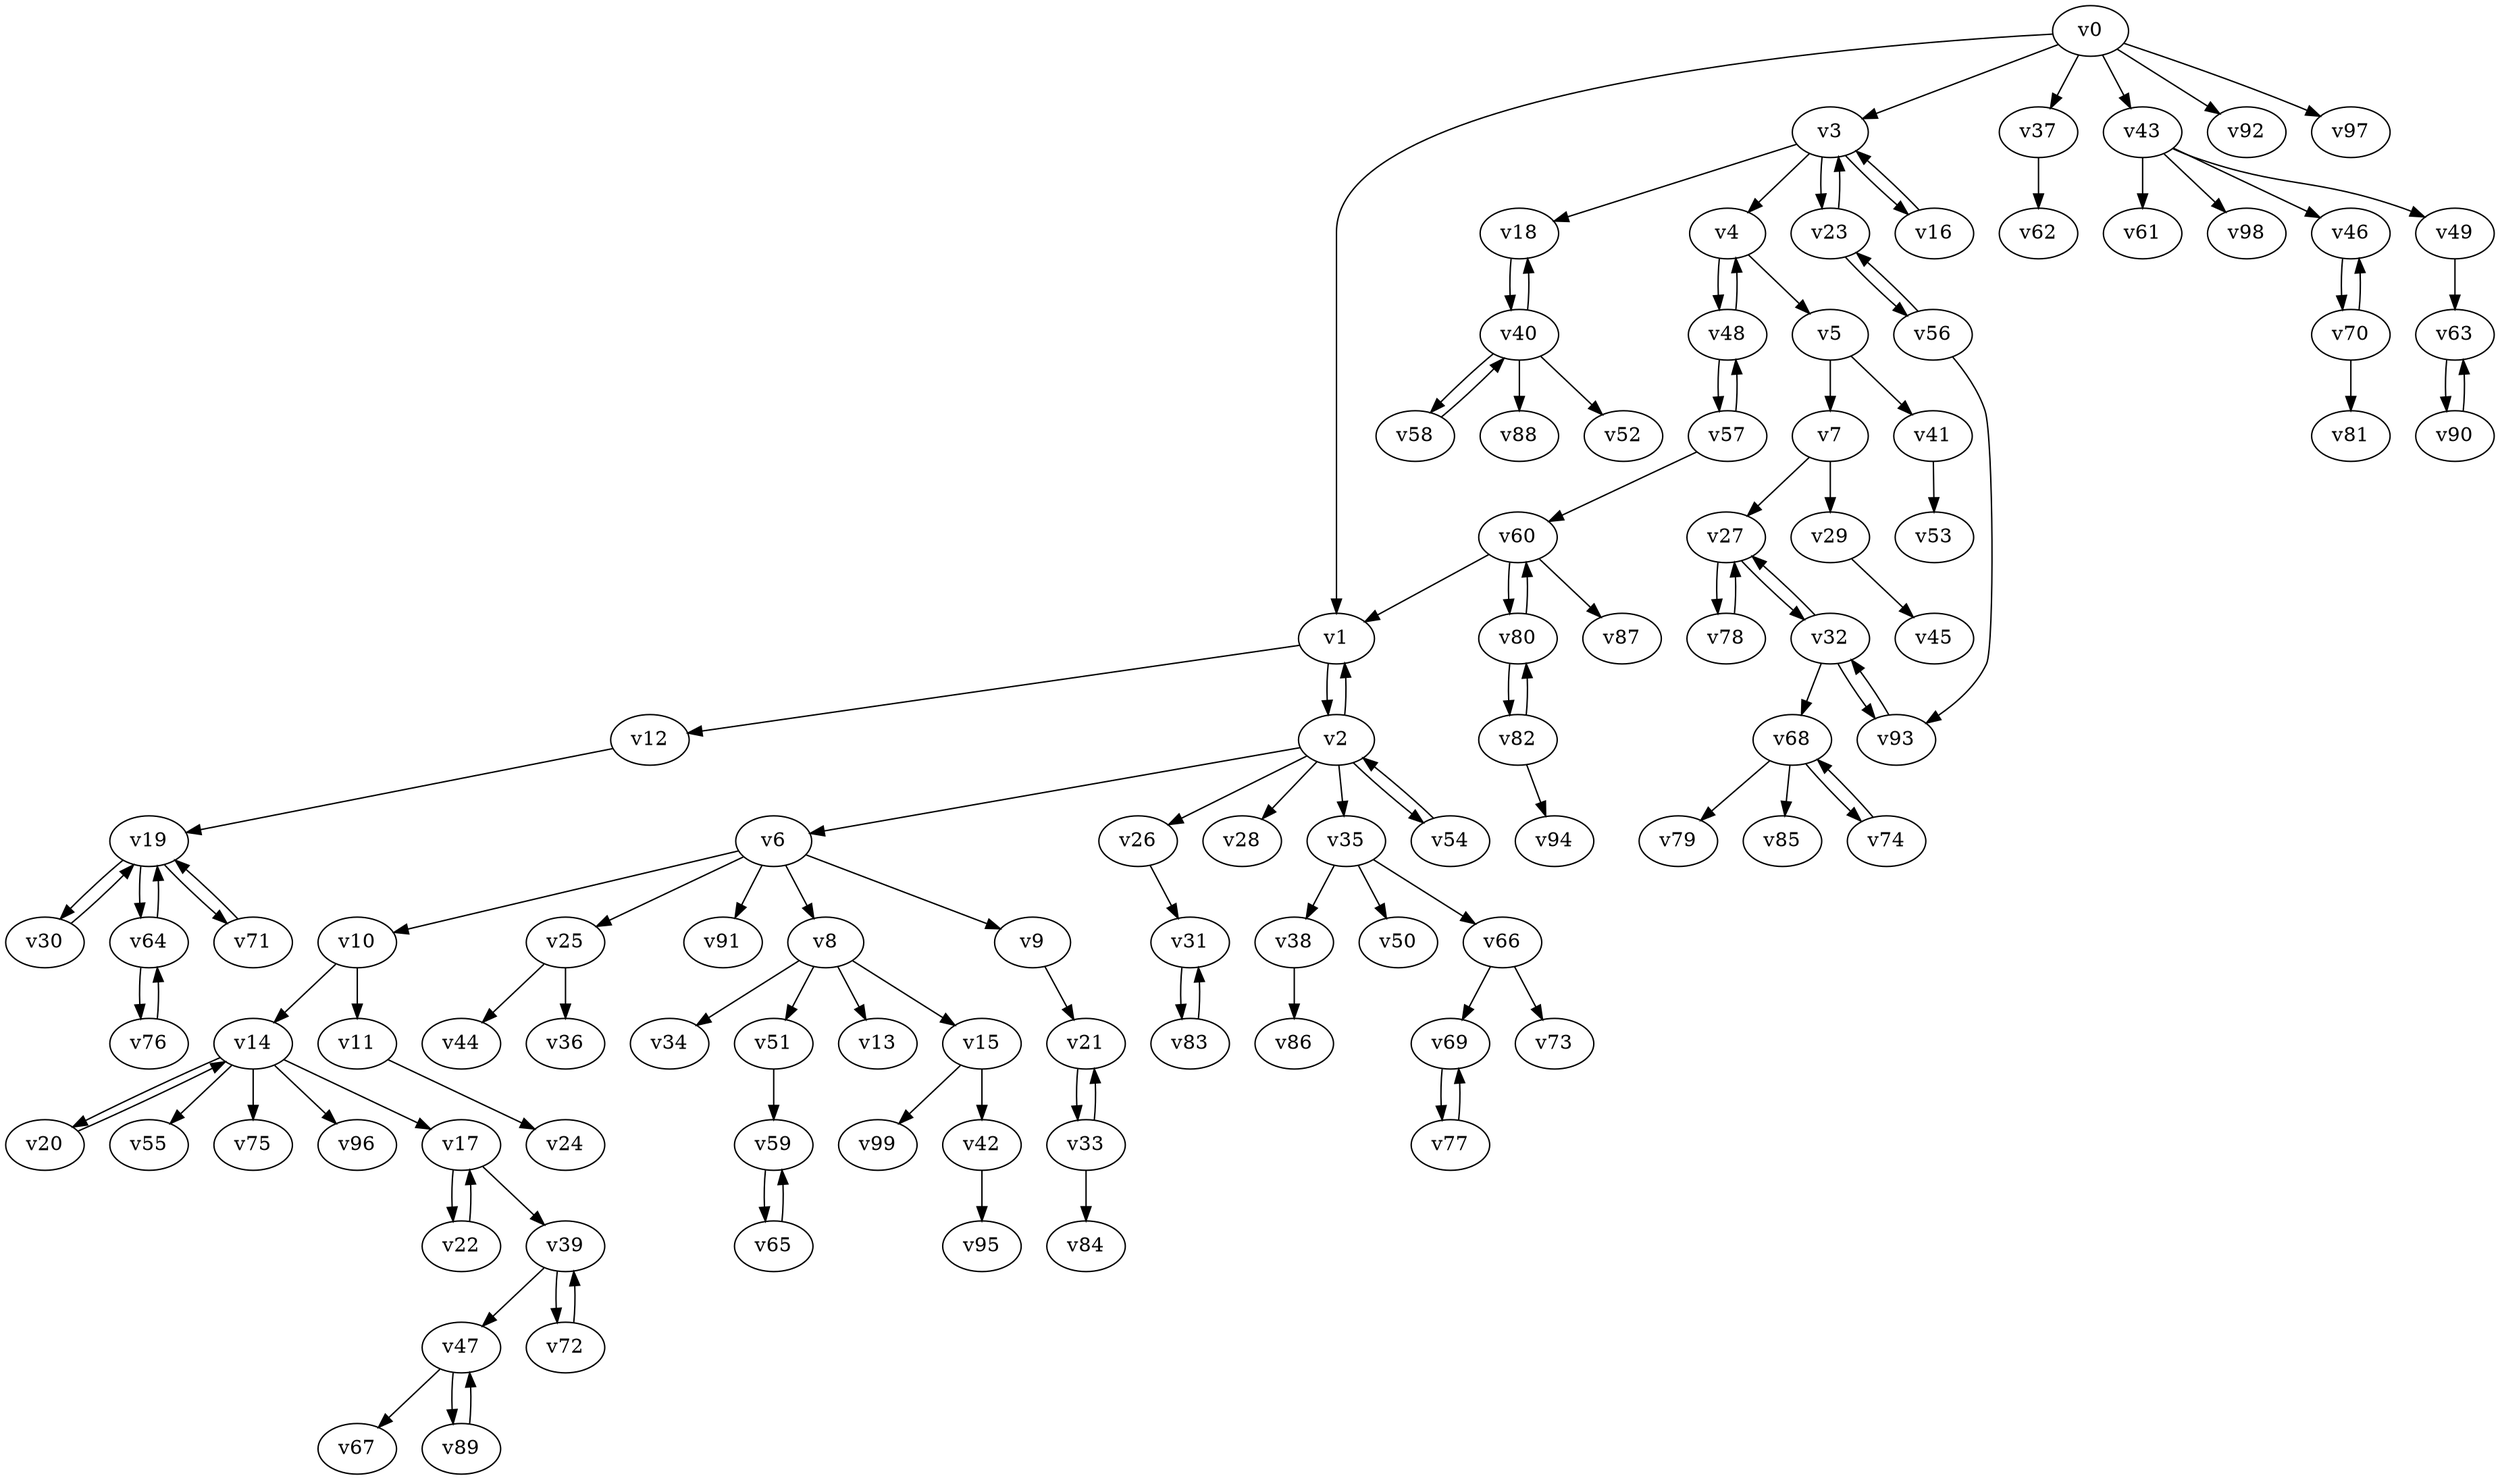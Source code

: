 digraph test146 {
    v0 [name="v0", player=0, weight=5];
    v1 [name="v1", player=1, weight=7];
    v2 [name="v2", player=0, weight=-2];
    v3 [name="v3", player=1, weight=1];
    v4 [name="v4", player=0, weight=7];
    v5 [name="v5", player=1, weight=5];
    v6 [name="v6", player=0, weight=10];
    v7 [name="v7", player=1, weight=13];
    v8 [name="v8", player=0, weight=0];
    v9 [name="v9", player=1, weight=8];
    v10 [name="v10", player=0, weight=0];
    v11 [name="v11", player=1, weight=10];
    v12 [name="v12", player=0, weight=8];
    v13 [name="v13", player=1, weight=5];
    v14 [name="v14", player=0, weight=8];
    v15 [name="v15", player=1, weight=7];
    v16 [name="v16", player=0, weight=15];
    v17 [name="v17", player=1, weight=9];
    v18 [name="v18", player=0, weight=-2];
    v19 [name="v19", player=1, weight=2];
    v20 [name="v20", player=0, weight=-3];
    v21 [name="v21", player=1, weight=16];
    v22 [name="v22", player=0, weight=15];
    v23 [name="v23", player=1, weight=1];
    v24 [name="v24", player=0, weight=1];
    v25 [name="v25", player=1, weight=6];
    v26 [name="v26", player=0, weight=11];
    v27 [name="v27", player=1, weight=8];
    v28 [name="v28", player=0, weight=6];
    v29 [name="v29", player=1, weight=14];
    v30 [name="v30", player=0, weight=8];
    v31 [name="v31", player=1, weight=13];
    v32 [name="v32", player=0, weight=12];
    v33 [name="v33", player=1, weight=14];
    v34 [name="v34", player=0, weight=14];
    v35 [name="v35", player=1, weight=11];
    v36 [name="v36", player=0, weight=13];
    v37 [name="v37", player=1, weight=5];
    v38 [name="v38", player=0, weight=4];
    v39 [name="v39", player=1, weight=10];
    v40 [name="v40", player=0, weight=5];
    v41 [name="v41", player=1, weight=6];
    v42 [name="v42", player=0, weight=11];
    v43 [name="v43", player=1, weight=7];
    v44 [name="v44", player=0, weight=11];
    v45 [name="v45", player=1, weight=2];
    v46 [name="v46", player=0, weight=2];
    v47 [name="v47", player=1, weight=15];
    v48 [name="v48", player=0, weight=11];
    v49 [name="v49", player=1, weight=10];
    v50 [name="v50", player=0, weight=0];
    v51 [name="v51", player=1, weight=5];
    v52 [name="v52", player=0, weight=12];
    v53 [name="v53", player=1, weight=4];
    v54 [name="v54", player=0, weight=13];
    v55 [name="v55", player=1, weight=17];
    v56 [name="v56", player=0, weight=5];
    v57 [name="v57", player=1, weight=11];
    v58 [name="v58", player=0, weight=1];
    v59 [name="v59", player=1, weight=11];
    v60 [name="v60", player=0, weight=4];
    v61 [name="v61", player=1, weight=6];
    v62 [name="v62", player=0, weight=8];
    v63 [name="v63", player=1, weight=13];
    v64 [name="v64", player=0, weight=4];
    v65 [name="v65", player=1, weight=14];
    v66 [name="v66", player=0, weight=7];
    v67 [name="v67", player=1, weight=1];
    v68 [name="v68", player=0, weight=17];
    v69 [name="v69", player=1, weight=10];
    v70 [name="v70", player=0, weight=6];
    v71 [name="v71", player=1, weight=18];
    v72 [name="v72", player=0, weight=10];
    v73 [name="v73", player=1, weight=4];
    v74 [name="v74", player=0, weight=9];
    v75 [name="v75", player=1, weight=-2];
    v76 [name="v76", player=0, weight=4];
    v77 [name="v77", player=1, weight=12];
    v78 [name="v78", player=0, weight=5];
    v79 [name="v79", player=1, weight=12];
    v80 [name="v80", player=0, weight=10];
    v81 [name="v81", player=1, weight=7];
    v82 [name="v82", player=0, weight=15];
    v83 [name="v83", player=1, weight=7];
    v84 [name="v84", player=0, weight=2];
    v85 [name="v85", player=1, weight=6];
    v86 [name="v86", player=0, weight=0];
    v87 [name="v87", player=1, weight=14];
    v88 [name="v88", player=0, weight=12];
    v89 [name="v89", player=1, weight=13];
    v90 [name="v90", player=0, weight=15];
    v91 [name="v91", player=1, weight=4];
    v92 [name="v92", player=0, weight=-2];
    v93 [name="v93", player=1, weight=13];
    v94 [name="v94", player=0, weight=17];
    v95 [name="v95", player=1, weight=-3];
    v96 [name="v96", player=0, weight=9];
    v97 [name="v97", player=1, weight=13];
    v98 [name="v98", player=0, weight=6];
    v99 [name="v99", player=1, weight=7];
    v0 -> v1;
    v1 -> v2;
    v2 -> v1;
    v0 -> v3;
    v3 -> v4;
    v4 -> v5;
    v2 -> v6;
    v5 -> v7;
    v6 -> v8;
    v6 -> v9;
    v6 -> v10;
    v10 -> v11;
    v1 -> v12;
    v8 -> v13;
    v10 -> v14;
    v8 -> v15;
    v3 -> v16;
    v16 -> v3;
    v14 -> v17;
    v3 -> v18;
    v12 -> v19;
    v14 -> v20;
    v20 -> v14;
    v9 -> v21;
    v17 -> v22;
    v22 -> v17;
    v3 -> v23;
    v23 -> v3;
    v11 -> v24;
    v6 -> v25;
    v2 -> v26;
    v7 -> v27;
    v2 -> v28;
    v7 -> v29;
    v19 -> v30;
    v30 -> v19;
    v26 -> v31;
    v27 -> v32;
    v32 -> v27;
    v21 -> v33;
    v33 -> v21;
    v8 -> v34;
    v2 -> v35;
    v25 -> v36;
    v0 -> v37;
    v35 -> v38;
    v17 -> v39;
    v18 -> v40;
    v40 -> v18;
    v5 -> v41;
    v15 -> v42;
    v0 -> v43;
    v25 -> v44;
    v29 -> v45;
    v43 -> v46;
    v39 -> v47;
    v4 -> v48;
    v48 -> v4;
    v43 -> v49;
    v35 -> v50;
    v8 -> v51;
    v40 -> v52;
    v41 -> v53;
    v2 -> v54;
    v54 -> v2;
    v14 -> v55;
    v23 -> v56;
    v56 -> v23;
    v48 -> v57;
    v57 -> v48;
    v40 -> v58;
    v58 -> v40;
    v51 -> v59;
    v57 -> v60;
    v43 -> v61;
    v37 -> v62;
    v49 -> v63;
    v19 -> v64;
    v64 -> v19;
    v59 -> v65;
    v65 -> v59;
    v35 -> v66;
    v47 -> v67;
    v32 -> v68;
    v66 -> v69;
    v46 -> v70;
    v70 -> v46;
    v19 -> v71;
    v71 -> v19;
    v39 -> v72;
    v72 -> v39;
    v66 -> v73;
    v68 -> v74;
    v74 -> v68;
    v14 -> v75;
    v64 -> v76;
    v76 -> v64;
    v69 -> v77;
    v77 -> v69;
    v27 -> v78;
    v78 -> v27;
    v68 -> v79;
    v60 -> v80;
    v80 -> v60;
    v70 -> v81;
    v80 -> v82;
    v82 -> v80;
    v31 -> v83;
    v83 -> v31;
    v33 -> v84;
    v68 -> v85;
    v38 -> v86;
    v60 -> v87;
    v40 -> v88;
    v47 -> v89;
    v89 -> v47;
    v63 -> v90;
    v90 -> v63;
    v6 -> v91;
    v0 -> v92;
    v32 -> v93;
    v93 -> v32;
    v82 -> v94;
    v42 -> v95;
    v14 -> v96;
    v0 -> v97;
    v43 -> v98;
    v15 -> v99;
    v56 -> v93;
    v60 -> v1;
}
